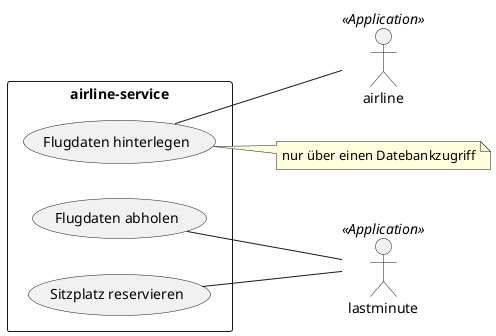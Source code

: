 @startuml
left to right direction
skinparam packageStyle rectangle
actor lastminute << Application >>
actor airline << Application >>
rectangle airline-service {
  (Flugdaten hinterlegen) -- airline
  (Flugdaten abholen) -- lastminute
  (Sitzplatz reservieren) -- lastminute
}

note "nur über einen Datebankzugriff" as N1
(Flugdaten hinterlegen) .. N1
@enduml